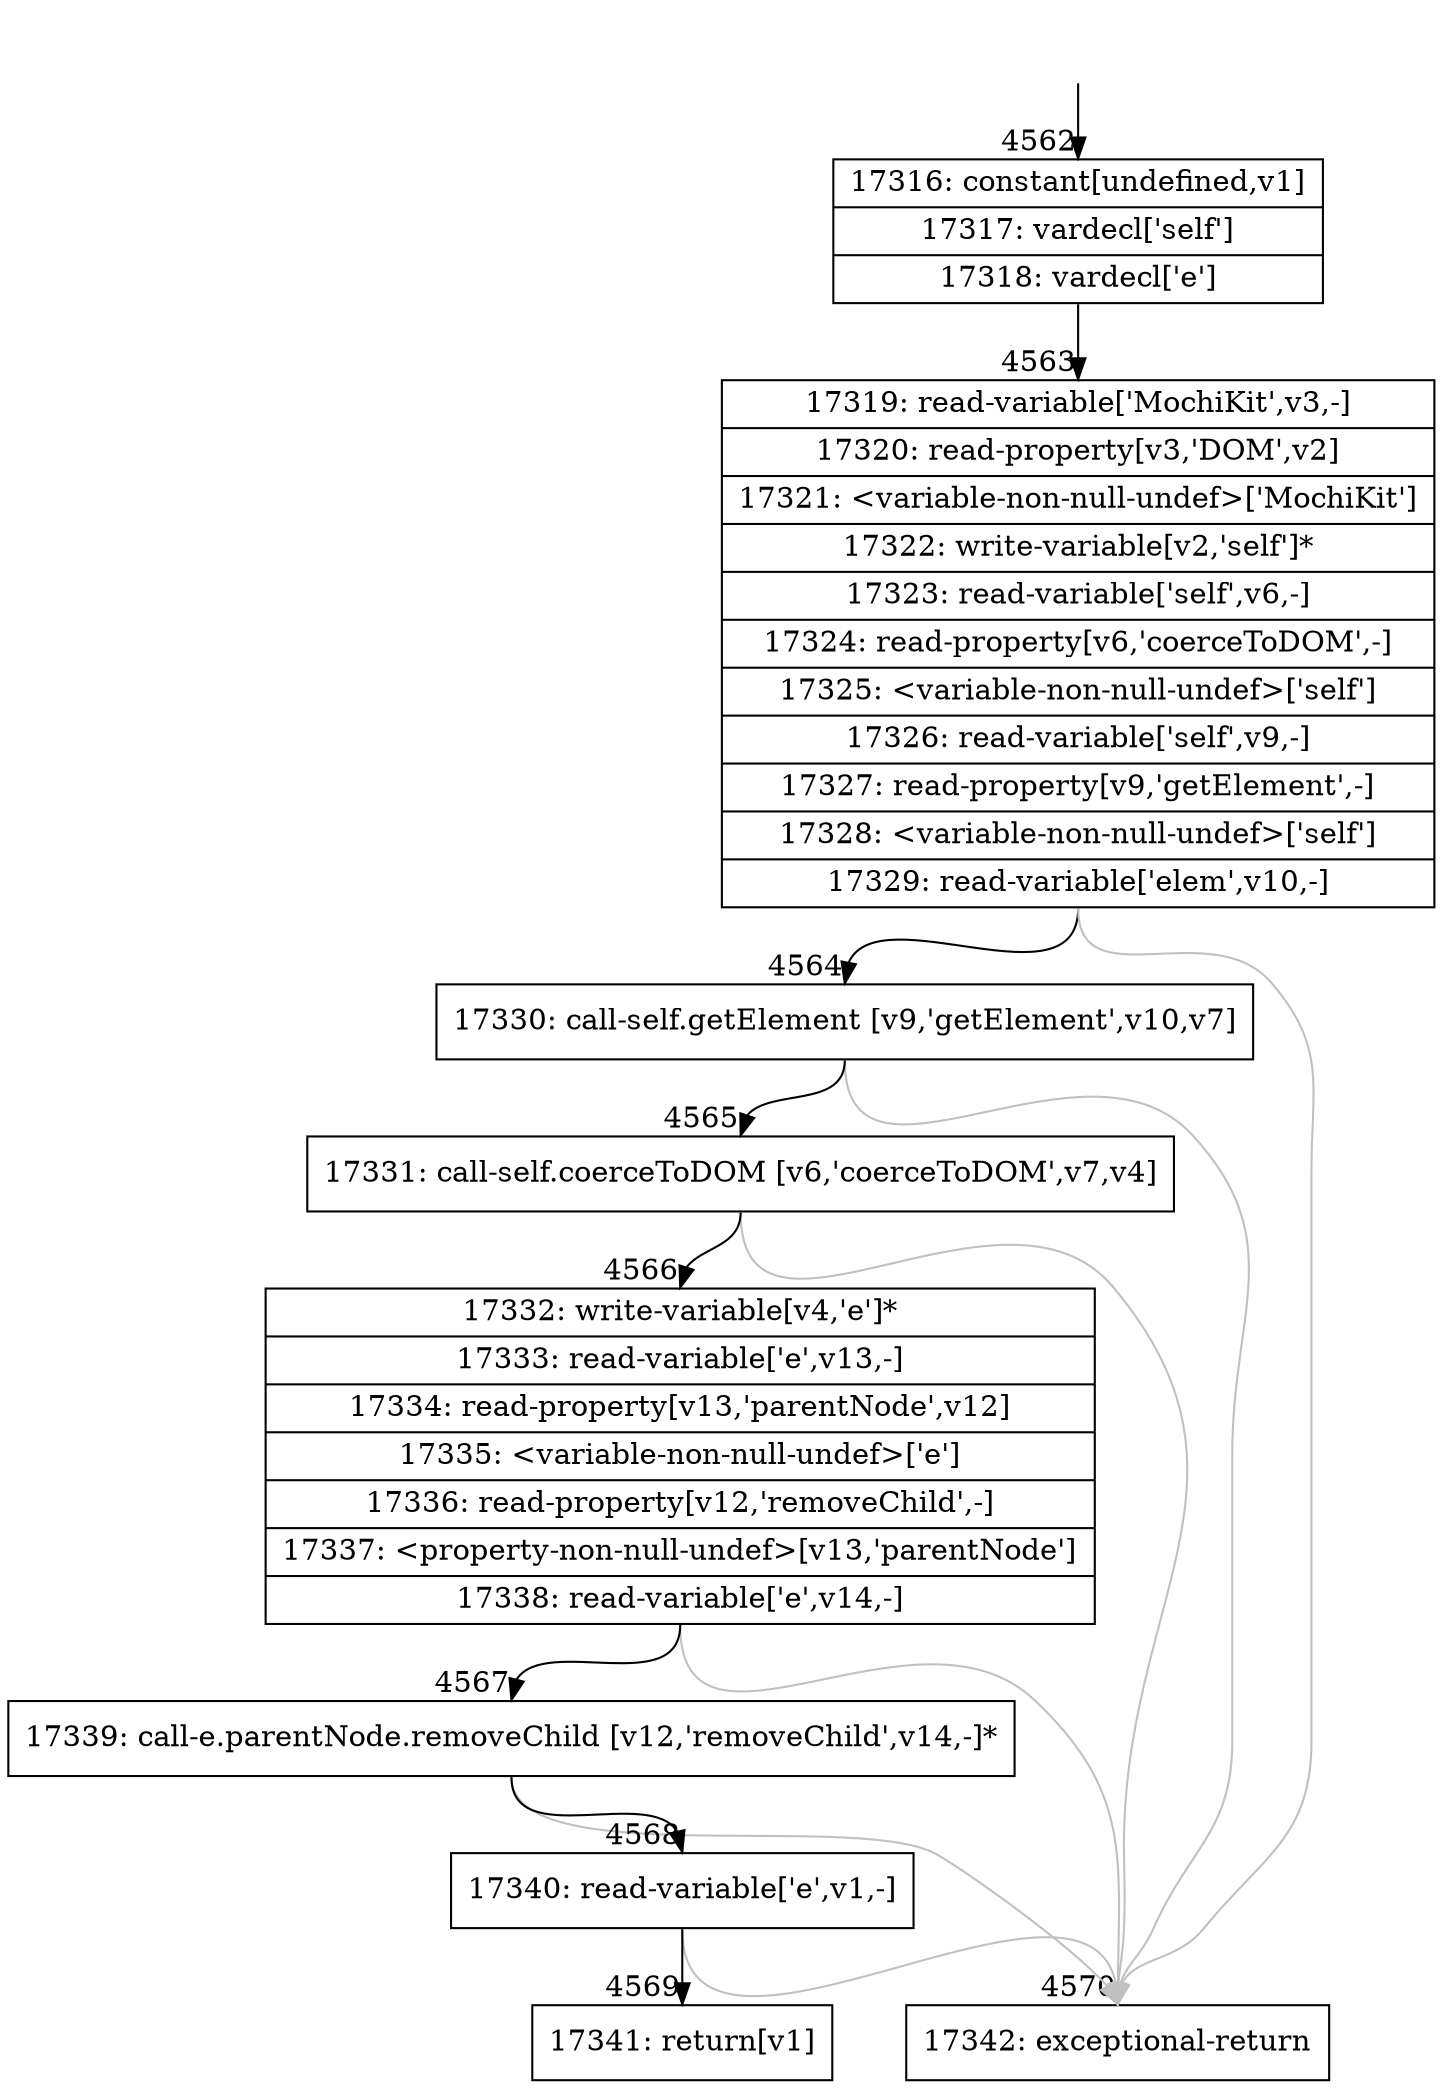 digraph {
rankdir="TD"
BB_entry333[shape=none,label=""];
BB_entry333 -> BB4562 [tailport=s, headport=n, headlabel="    4562"]
BB4562 [shape=record label="{17316: constant[undefined,v1]|17317: vardecl['self']|17318: vardecl['e']}" ] 
BB4562 -> BB4563 [tailport=s, headport=n, headlabel="      4563"]
BB4563 [shape=record label="{17319: read-variable['MochiKit',v3,-]|17320: read-property[v3,'DOM',v2]|17321: \<variable-non-null-undef\>['MochiKit']|17322: write-variable[v2,'self']*|17323: read-variable['self',v6,-]|17324: read-property[v6,'coerceToDOM',-]|17325: \<variable-non-null-undef\>['self']|17326: read-variable['self',v9,-]|17327: read-property[v9,'getElement',-]|17328: \<variable-non-null-undef\>['self']|17329: read-variable['elem',v10,-]}" ] 
BB4563 -> BB4564 [tailport=s, headport=n, headlabel="      4564"]
BB4563 -> BB4570 [tailport=s, headport=n, color=gray, headlabel="      4570"]
BB4564 [shape=record label="{17330: call-self.getElement [v9,'getElement',v10,v7]}" ] 
BB4564 -> BB4565 [tailport=s, headport=n, headlabel="      4565"]
BB4564 -> BB4570 [tailport=s, headport=n, color=gray]
BB4565 [shape=record label="{17331: call-self.coerceToDOM [v6,'coerceToDOM',v7,v4]}" ] 
BB4565 -> BB4566 [tailport=s, headport=n, headlabel="      4566"]
BB4565 -> BB4570 [tailport=s, headport=n, color=gray]
BB4566 [shape=record label="{17332: write-variable[v4,'e']*|17333: read-variable['e',v13,-]|17334: read-property[v13,'parentNode',v12]|17335: \<variable-non-null-undef\>['e']|17336: read-property[v12,'removeChild',-]|17337: \<property-non-null-undef\>[v13,'parentNode']|17338: read-variable['e',v14,-]}" ] 
BB4566 -> BB4567 [tailport=s, headport=n, headlabel="      4567"]
BB4566 -> BB4570 [tailport=s, headport=n, color=gray]
BB4567 [shape=record label="{17339: call-e.parentNode.removeChild [v12,'removeChild',v14,-]*}" ] 
BB4567 -> BB4568 [tailport=s, headport=n, headlabel="      4568"]
BB4567 -> BB4570 [tailport=s, headport=n, color=gray]
BB4568 [shape=record label="{17340: read-variable['e',v1,-]}" ] 
BB4568 -> BB4569 [tailport=s, headport=n, headlabel="      4569"]
BB4568 -> BB4570 [tailport=s, headport=n, color=gray]
BB4569 [shape=record label="{17341: return[v1]}" ] 
BB4570 [shape=record label="{17342: exceptional-return}" ] 
//#$~ 3170
}
